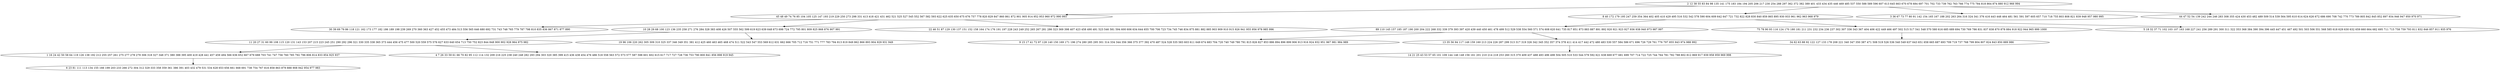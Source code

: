 digraph true_tree {
	"0" -> "1"
	"1" -> "2"
	"0" -> "3"
	"3" -> "4"
	"1" -> "5"
	"5" -> "6"
	"4" -> "7"
	"6" -> "8"
	"6" -> "9"
	"5" -> "10"
	"3" -> "11"
	"1" -> "12"
	"4" -> "13"
	"0" -> "14"
	"0" -> "15"
	"11" -> "16"
	"8" -> "17"
	"13" -> "18"
	"3" -> "19"
	"0" [label="2 12 38 55 83 84 98 135 141 175 183 184 194 205 206 217 230 254 288 297 362 372 382 389 401 433 434 435 446 469 485 537 550 588 589 596 607 613 645 663 670 678 684 697 701 702 733 739 762 763 766 774 775 784 818 864 874 880 912 966 994"];
	"1" [label="45 48 49 74 76 85 104 105 125 147 193 219 229 250 273 298 331 413 418 421 431 462 521 525 527 545 552 567 582 593 622 625 635 650 675 676 757 778 820 829 847 860 861 872 901 905 914 952 953 960 972 990 993"];
	"2" [label="30 39 69 79 86 118 121 162 173 177 182 186 189 198 239 269 270 360 363 427 452 455 473 484 513 556 565 646 680 692 731 743 748 765 779 787 798 810 835 836 867 871 877 890"];
	"3" [label="8 40 172 179 195 247 259 354 364 402 405 410 429 495 516 532 542 578 590 604 609 642 647 721 732 822 828 830 840 859 865 895 930 933 961 962 963 968 979"];
	"4" [label="89 110 145 157 185 187 190 200 204 222 268 332 339 379 393 397 420 439 440 450 461 478 499 512 529 538 554 560 571 574 608 620 641 735 817 851 873 883 887 891 892 920 921 923 927 936 938 940 973 987 997"];
	"5" [label="10 28 29 68 100 123 136 235 258 271 276 284 328 383 408 426 507 555 562 599 619 623 639 648 673 698 724 772 795 801 809 825 868 876 907 991"];
	"6" [label="11 20 27 31 60 99 108 115 120 131 143 153 207 215 223 245 251 290 292 296 321 330 335 338 365 373 444 456 475 477 500 520 559 575 576 627 633 640 654 713 750 752 823 844 848 900 902 928 964 975 982"];
	"7" [label="9 15 17 41 72 97 128 140 150 169 171 196 274 280 285 295 301 314 334 344 356 366 375 377 392 470 487 524 528 535 583 603 611 649 674 683 704 720 740 749 780 791 815 826 827 853 886 894 896 899 906 913 916 924 932 951 967 981 984 989"];
	"8" [label="1 16 24 42 50 58 64 119 126 138 192 212 255 257 261 275 277 278 279 306 318 327 348 371 380 388 395 400 419 428 441 457 459 494 566 636 652 667 679 688 703 741 747 756 760 785 792 796 806 814 833 854 925 937"];
	"9" [label="4 7 26 33 59 61 66 70 82 95 112 114 132 209 216 225 238 240 248 282 293 294 303 320 385 399 415 436 438 454 476 486 518 558 563 572 573 577 587 598 601 602 615 617 717 727 728 736 753 790 800 841 856 898 919 945"];
	"10" [label="19 96 106 220 262 305 309 310 325 337 346 349 351 381 412 425 460 463 465 468 474 511 522 543 547 553 569 612 631 662 666 705 712 716 751 771 777 783 794 813 819 849 862 866 893 904 929 931 949"];
	"11" [label="75 78 90 93 116 124 170 180 181 211 231 232 234 236 237 302 307 336 343 367 404 406 422 449 466 497 502 515 517 541 548 570 580 616 685 689 694 730 769 786 831 837 838 870 878 884 918 922 944 965 999 1000"];
	"12" [label="22 46 51 87 129 130 137 151 152 158 164 174 176 191 197 228 243 249 252 265 267 281 286 323 369 398 407 423 458 490 491 523 546 581 594 600 606 634 644 655 700 706 723 734 745 746 834 875 881 882 885 903 909 910 915 926 941 955 956 978 985 996"];
	"13" [label="13 35 56 94 117 149 159 160 213 224 226 287 299 313 317 319 326 342 345 352 357 374 378 411 414 417 442 472 480 483 530 557 584 586 671 696 726 729 761 776 797 855 943 974 988 992"];
	"14" [label="3 36 67 73 77 80 91 142 154 165 167 188 202 263 264 316 324 341 376 416 443 448 464 481 561 591 597 605 657 710 718 755 803 808 821 839 948 957 980 995"];
	"15" [label="44 47 52 54 139 242 244 246 283 308 355 424 430 453 482 489 509 514 539 564 595 610 614 624 626 672 686 690 708 742 770 773 789 805 842 845 852 897 934 946 947 950 970 971"];
	"16" [label="34 62 63 88 92 122 127 133 178 208 221 340 347 350 387 471 508 519 526 536 540 549 637 643 651 658 665 687 693 709 719 737 768 799 804 807 824 843 850 889 986"];
	"17" [label="6 23 81 111 113 134 155 166 199 203 233 266 272 304 312 329 333 358 359 361 386 391 403 432 479 531 534 628 653 656 661 668 691 738 754 767 816 858 863 879 888 908 942 954 977 983"];
	"18" [label="14 21 25 43 53 57 65 101 109 144 146 148 156 161 201 210 214 218 253 260 315 370 409 437 488 493 496 498 504 505 510 533 544 579 592 621 638 669 677 681 699 707 714 722 725 744 764 781 782 788 802 812 869 917 939 958 959 969 998"];
	"19" [label="5 18 32 37 71 102 103 107 163 168 227 241 256 289 291 300 311 322 353 368 384 390 394 396 445 447 451 467 492 501 503 506 551 568 585 618 629 630 632 659 660 664 682 695 711 715 758 759 793 811 832 846 857 911 935 976"];
}
